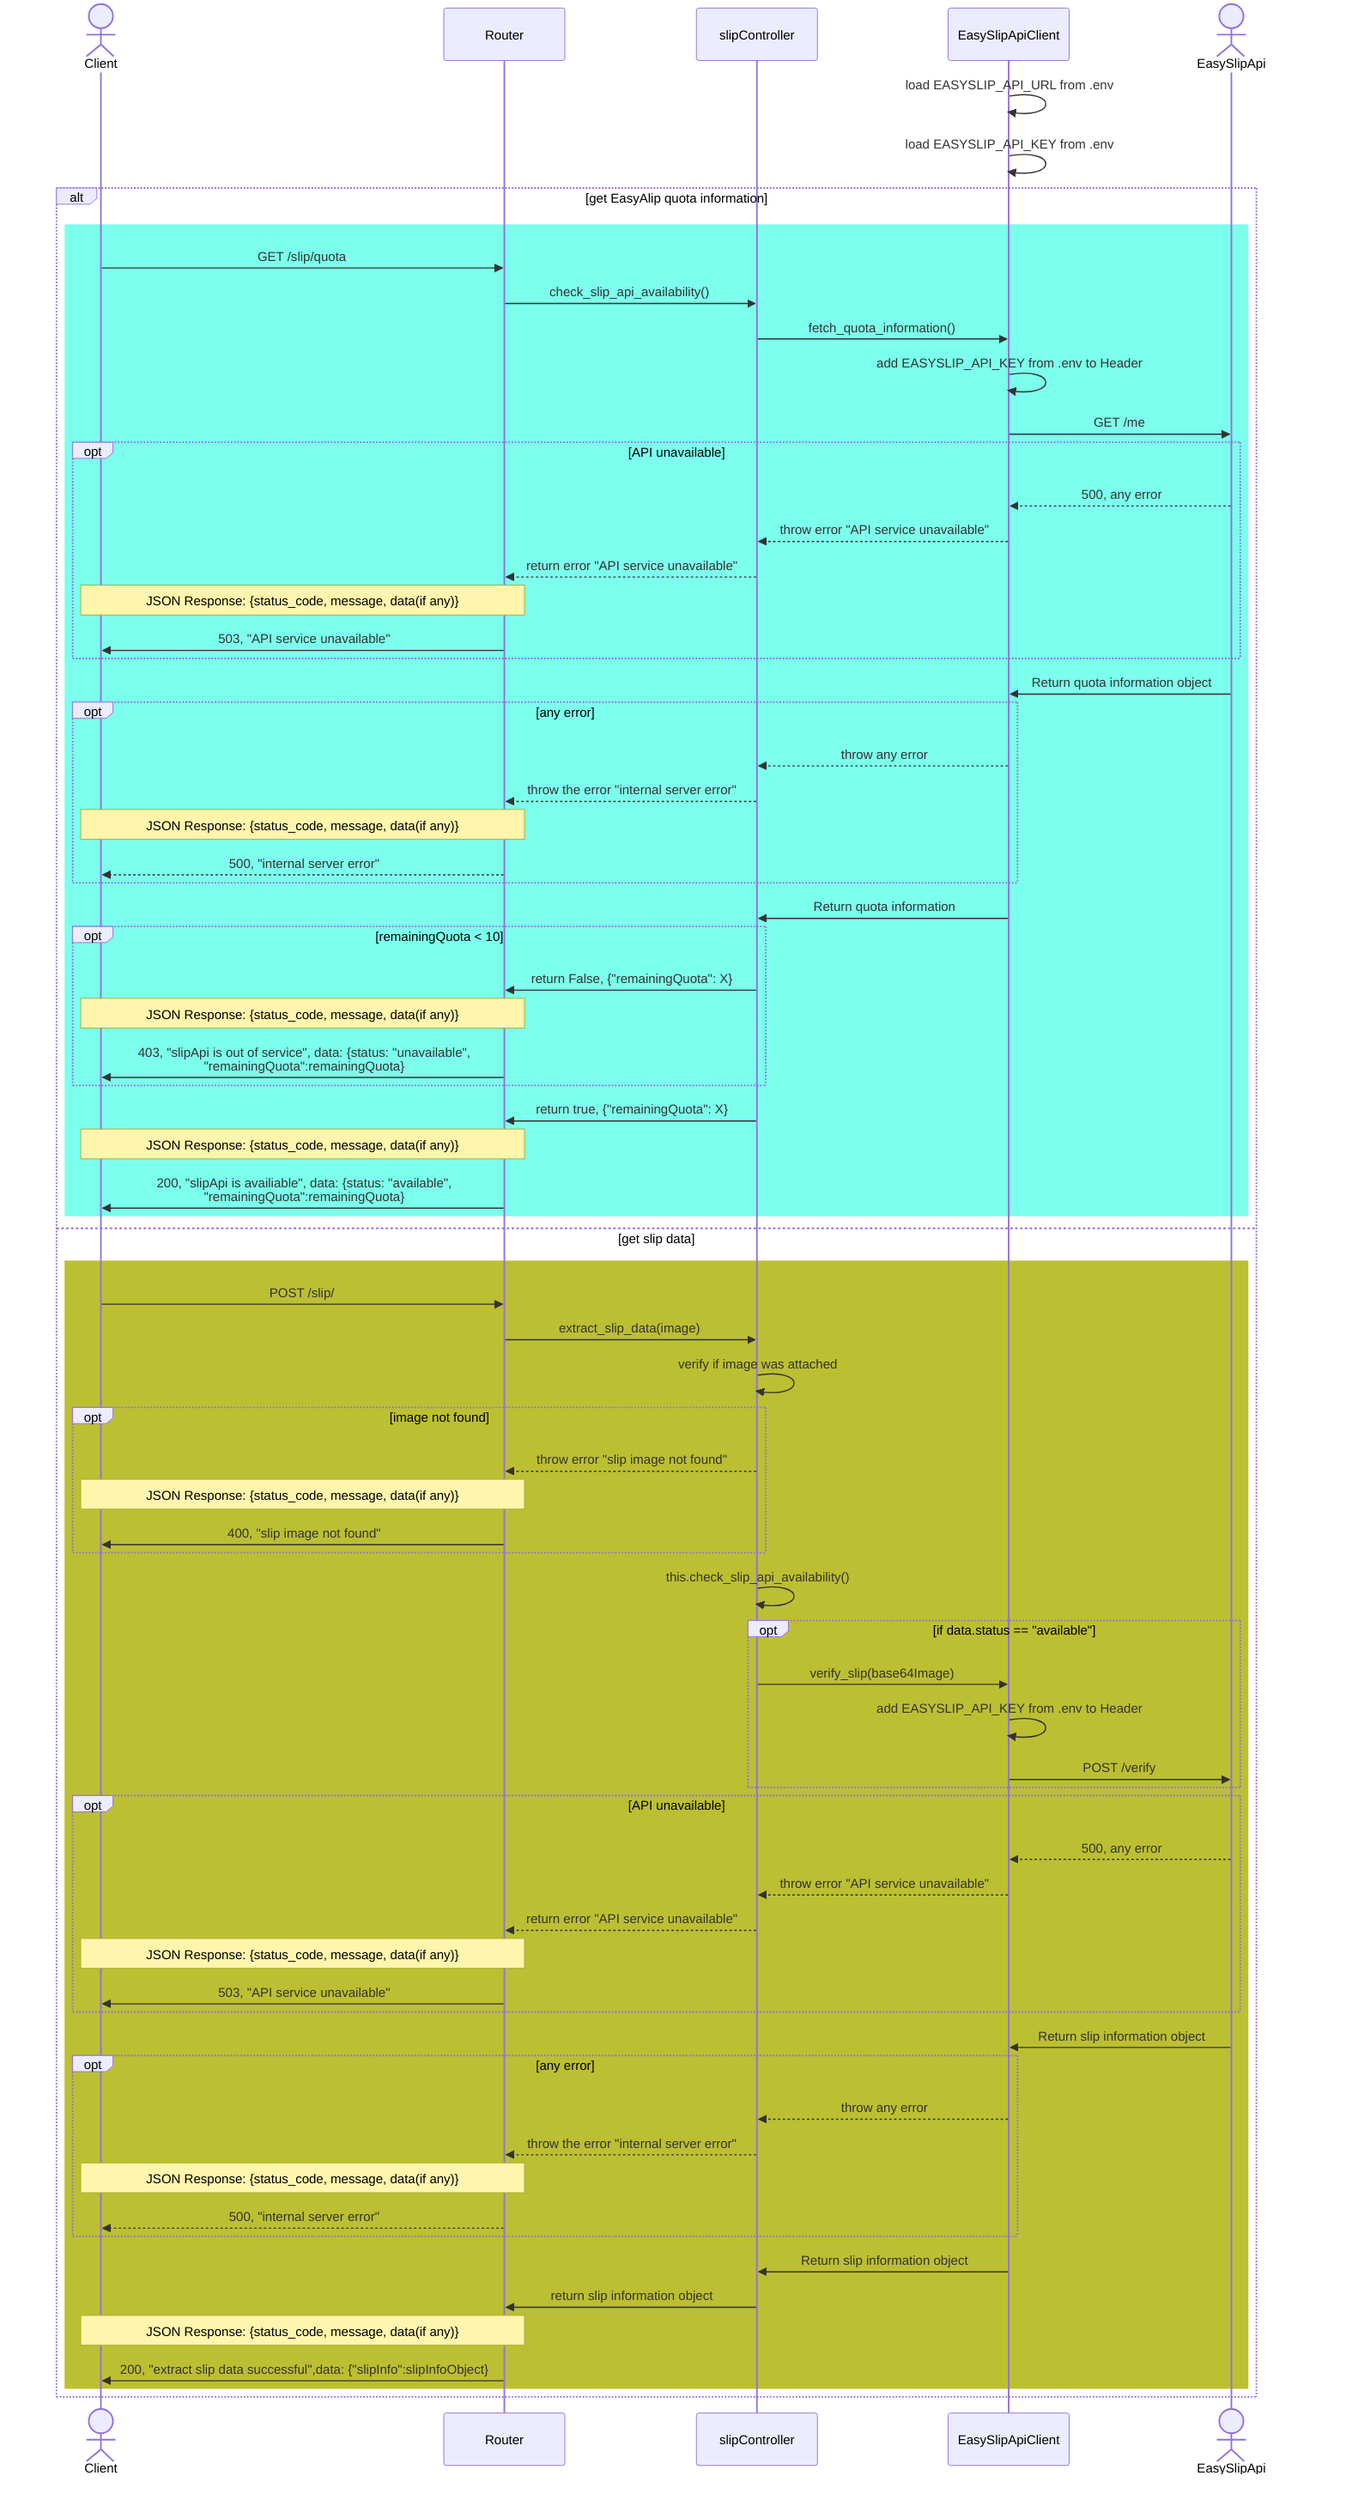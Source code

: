 sequenceDiagram
    Actor Client
    participant Router
    participant Cont as slipController
    participant ApiClient as EasySlipApiClient
    Actor Api as EasySlipApi
    %% EASYSLIP_API document = "https://developer.easyslip.com/document"

    %% add EASYSLIP_API_URL = "https://developer.easyslip.com/api/v1"<br>to .env
    %% add EASYSLIP_API_KEY from Easy api to .env
    
    ApiClient->>ApiClient: load EASYSLIP_API_URL from .env
    ApiClient->>ApiClient: load EASYSLIP_API_KEY from .env
    alt get EasyAlip quota information
        rect rgb(124,255,236)
        Client->>Router: GET /slip/quota
        Router->>Cont: check_slip_api_availability()
        Cont->>ApiClient: fetch_quota_information()
        ApiClient->>ApiClient: add EASYSLIP_API_KEY from .env to Header
        ApiClient->>Api: GET /me
        opt API unavailable
                Api-->>ApiClient: 500, any error
                ApiClient-->>Cont: throw error "API service unavailable"
                Cont-->>Router: return error "API service unavailable"
                Note over Router,Client: JSON Response: {status_code, message, data(if any)}
                Router->>Client: 503, "API service unavailable"
            end
        Api->>ApiClient: Return quota information object
        opt any error
            ApiClient-->>Cont: throw any error
            Cont-->>Router: throw the error "internal server error"
            Note over Router,Client: JSON Response: {status_code, message, data(if any)}
            Router-->>Client: 500, "internal server error"
        end
        ApiClient->>Cont: Return quota information
        opt remainingQuota < 10
            Cont->>Router: return False, {"remainingQuota": X}
            Note over Router,Client: JSON Response: {status_code, message, data(if any)}
            Router->>Client: 403, "slipApi is out of service", data: {status: "unavailable",<br>"remainingQuota":remainingQuota}
        end
        Cont->>Router: return true, {"remainingQuota": X}
        Note over Router,Client: JSON Response: {status_code, message, data(if any)}
        Router->>Client: 200, "slipApi is availiable", data: {status: "available",<br>"remainingQuota":remainingQuota} 

        end
    else get slip data
        rect rgb(188,191,50)
            Client->>Router: POST /slip/
            Router->>Cont: extract_slip_data(image)
            Cont->>Cont: verify if image was attached
            opt image not found
                Cont-->>Router: throw error "slip image not found"
                Note over Router,Client: JSON Response: {status_code, message, data(if any)}
                Router->>Client: 400, "slip image not found"
            end
            Cont->>Cont: this.check_slip_api_availability()
            opt if data.status == "available"
            Cont->>ApiClient: verify_slip(base64Image)
            ApiClient->>ApiClient: add EASYSLIP_API_KEY from .env to Header
            ApiClient->>Api: POST /verify
            end 
            opt API unavailable
                Api-->>ApiClient: 500, any error
                ApiClient-->>Cont: throw error "API service unavailable"
                Cont-->>Router: return error "API service unavailable"
                Note over Router,Client: JSON Response: {status_code, message, data(if any)}
                Router->>Client: 503, "API service unavailable"
            end
            Api->>ApiClient: Return slip information object
            opt any error
                ApiClient-->>Cont: throw any error
                Cont-->>Router: throw the error "internal server error"
                Note over Router,Client: JSON Response: {status_code, message, data(if any)}
                Router-->>Client: 500, "internal server error"
            end
            ApiClient->>Cont: Return slip information object
            Cont->>Router: return slip information object
            Note over Router,Client: JSON Response: {status_code, message, data(if any)}
            Router->>Client: 200, "extract slip data successful",data: {"slipInfo":slipInfoObject}
        end
    end
